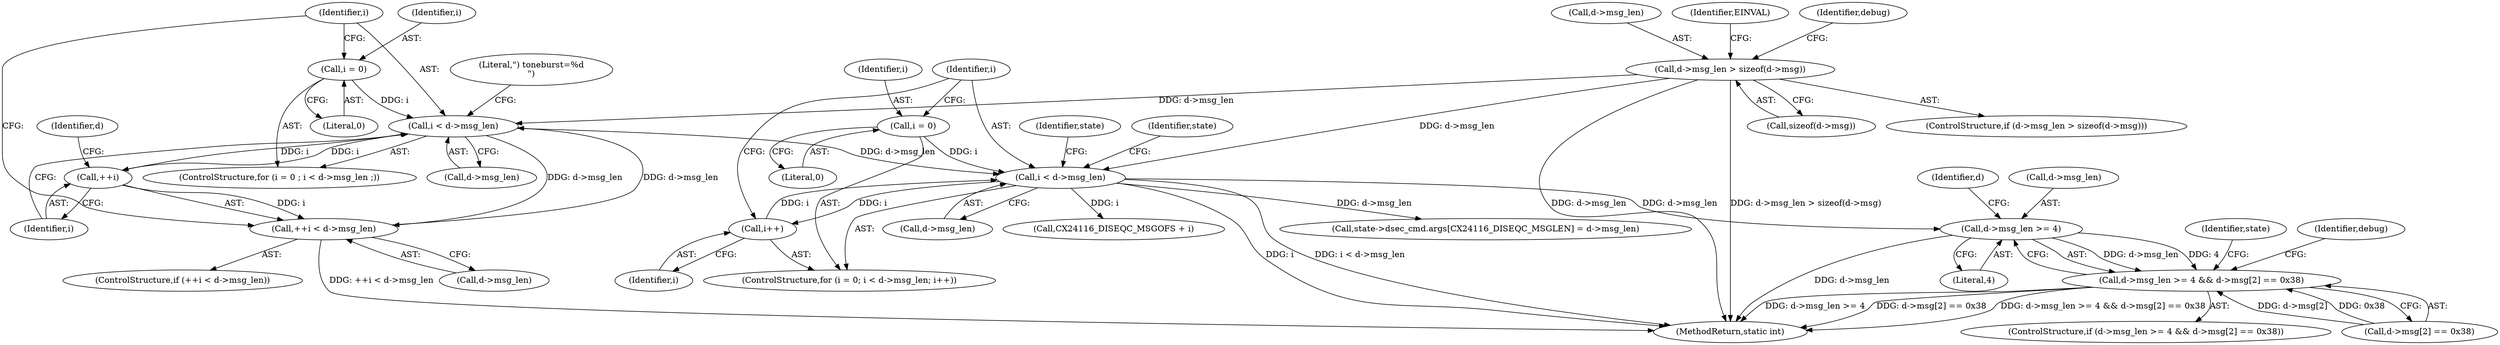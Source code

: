 digraph "0_linux_1fa2337a315a2448c5434f41e00d56b01a22283c@pointer" {
"1000240" [label="(Call,d->msg_len >= 4)"];
"1000164" [label="(Call,i < d->msg_len)"];
"1000169" [label="(Call,i++)"];
"1000161" [label="(Call,i = 0)"];
"1000126" [label="(Call,d->msg_len > sizeof(d->msg))"];
"1000144" [label="(Call,i < d->msg_len)"];
"1000141" [label="(Call,i = 0)"];
"1000152" [label="(Call,++i)"];
"1000151" [label="(Call,++i < d->msg_len)"];
"1000239" [label="(Call,d->msg_len >= 4 && d->msg[2] == 0x38)"];
"1000166" [label="(Call,d->msg_len)"];
"1000326" [label="(MethodReturn,static int)"];
"1000175" [label="(Identifier,state)"];
"1000126" [label="(Call,d->msg_len > sizeof(d->msg))"];
"1000151" [label="(Call,++i < d->msg_len)"];
"1000186" [label="(Call,state->dsec_cmd.args[CX24116_DISEQC_MSGLEN] = d->msg_len)"];
"1000130" [label="(Call,sizeof(d->msg))"];
"1000143" [label="(Literal,0)"];
"1000256" [label="(Identifier,state)"];
"1000270" [label="(Identifier,debug)"];
"1000155" [label="(Identifier,d)"];
"1000248" [label="(Identifier,d)"];
"1000141" [label="(Call,i = 0)"];
"1000140" [label="(ControlStructure,for (i = 0 ; i < d->msg_len ;))"];
"1000165" [label="(Identifier,i)"];
"1000190" [label="(Identifier,state)"];
"1000161" [label="(Call,i = 0)"];
"1000142" [label="(Identifier,i)"];
"1000164" [label="(Call,i < d->msg_len)"];
"1000136" [label="(Identifier,EINVAL)"];
"1000138" [label="(Identifier,debug)"];
"1000160" [label="(ControlStructure,for (i = 0; i < d->msg_len; i++))"];
"1000169" [label="(Call,i++)"];
"1000146" [label="(Call,d->msg_len)"];
"1000245" [label="(Call,d->msg[2] == 0x38)"];
"1000178" [label="(Call,CX24116_DISEQC_MSGOFS + i)"];
"1000153" [label="(Identifier,i)"];
"1000240" [label="(Call,d->msg_len >= 4)"];
"1000125" [label="(ControlStructure,if (d->msg_len > sizeof(d->msg)))"];
"1000162" [label="(Identifier,i)"];
"1000127" [label="(Call,d->msg_len)"];
"1000163" [label="(Literal,0)"];
"1000241" [label="(Call,d->msg_len)"];
"1000244" [label="(Literal,4)"];
"1000238" [label="(ControlStructure,if (d->msg_len >= 4 && d->msg[2] == 0x38))"];
"1000154" [label="(Call,d->msg_len)"];
"1000170" [label="(Identifier,i)"];
"1000152" [label="(Call,++i)"];
"1000145" [label="(Identifier,i)"];
"1000150" [label="(ControlStructure,if (++i < d->msg_len))"];
"1000158" [label="(Literal,\") toneburst=%d\n\")"];
"1000239" [label="(Call,d->msg_len >= 4 && d->msg[2] == 0x38)"];
"1000144" [label="(Call,i < d->msg_len)"];
"1000240" -> "1000239"  [label="AST: "];
"1000240" -> "1000244"  [label="CFG: "];
"1000241" -> "1000240"  [label="AST: "];
"1000244" -> "1000240"  [label="AST: "];
"1000248" -> "1000240"  [label="CFG: "];
"1000239" -> "1000240"  [label="CFG: "];
"1000240" -> "1000326"  [label="DDG: d->msg_len"];
"1000240" -> "1000239"  [label="DDG: d->msg_len"];
"1000240" -> "1000239"  [label="DDG: 4"];
"1000164" -> "1000240"  [label="DDG: d->msg_len"];
"1000164" -> "1000160"  [label="AST: "];
"1000164" -> "1000166"  [label="CFG: "];
"1000165" -> "1000164"  [label="AST: "];
"1000166" -> "1000164"  [label="AST: "];
"1000175" -> "1000164"  [label="CFG: "];
"1000190" -> "1000164"  [label="CFG: "];
"1000164" -> "1000326"  [label="DDG: i < d->msg_len"];
"1000164" -> "1000326"  [label="DDG: i"];
"1000169" -> "1000164"  [label="DDG: i"];
"1000161" -> "1000164"  [label="DDG: i"];
"1000126" -> "1000164"  [label="DDG: d->msg_len"];
"1000144" -> "1000164"  [label="DDG: d->msg_len"];
"1000164" -> "1000169"  [label="DDG: i"];
"1000164" -> "1000178"  [label="DDG: i"];
"1000164" -> "1000186"  [label="DDG: d->msg_len"];
"1000169" -> "1000160"  [label="AST: "];
"1000169" -> "1000170"  [label="CFG: "];
"1000170" -> "1000169"  [label="AST: "];
"1000165" -> "1000169"  [label="CFG: "];
"1000161" -> "1000160"  [label="AST: "];
"1000161" -> "1000163"  [label="CFG: "];
"1000162" -> "1000161"  [label="AST: "];
"1000163" -> "1000161"  [label="AST: "];
"1000165" -> "1000161"  [label="CFG: "];
"1000126" -> "1000125"  [label="AST: "];
"1000126" -> "1000130"  [label="CFG: "];
"1000127" -> "1000126"  [label="AST: "];
"1000130" -> "1000126"  [label="AST: "];
"1000136" -> "1000126"  [label="CFG: "];
"1000138" -> "1000126"  [label="CFG: "];
"1000126" -> "1000326"  [label="DDG: d->msg_len"];
"1000126" -> "1000326"  [label="DDG: d->msg_len > sizeof(d->msg)"];
"1000126" -> "1000144"  [label="DDG: d->msg_len"];
"1000144" -> "1000140"  [label="AST: "];
"1000144" -> "1000146"  [label="CFG: "];
"1000145" -> "1000144"  [label="AST: "];
"1000146" -> "1000144"  [label="AST: "];
"1000153" -> "1000144"  [label="CFG: "];
"1000158" -> "1000144"  [label="CFG: "];
"1000141" -> "1000144"  [label="DDG: i"];
"1000152" -> "1000144"  [label="DDG: i"];
"1000151" -> "1000144"  [label="DDG: d->msg_len"];
"1000144" -> "1000152"  [label="DDG: i"];
"1000144" -> "1000151"  [label="DDG: d->msg_len"];
"1000141" -> "1000140"  [label="AST: "];
"1000141" -> "1000143"  [label="CFG: "];
"1000142" -> "1000141"  [label="AST: "];
"1000143" -> "1000141"  [label="AST: "];
"1000145" -> "1000141"  [label="CFG: "];
"1000152" -> "1000151"  [label="AST: "];
"1000152" -> "1000153"  [label="CFG: "];
"1000153" -> "1000152"  [label="AST: "];
"1000155" -> "1000152"  [label="CFG: "];
"1000152" -> "1000151"  [label="DDG: i"];
"1000151" -> "1000150"  [label="AST: "];
"1000151" -> "1000154"  [label="CFG: "];
"1000154" -> "1000151"  [label="AST: "];
"1000145" -> "1000151"  [label="CFG: "];
"1000151" -> "1000326"  [label="DDG: ++i < d->msg_len"];
"1000239" -> "1000238"  [label="AST: "];
"1000239" -> "1000245"  [label="CFG: "];
"1000245" -> "1000239"  [label="AST: "];
"1000256" -> "1000239"  [label="CFG: "];
"1000270" -> "1000239"  [label="CFG: "];
"1000239" -> "1000326"  [label="DDG: d->msg_len >= 4 && d->msg[2] == 0x38"];
"1000239" -> "1000326"  [label="DDG: d->msg_len >= 4"];
"1000239" -> "1000326"  [label="DDG: d->msg[2] == 0x38"];
"1000245" -> "1000239"  [label="DDG: d->msg[2]"];
"1000245" -> "1000239"  [label="DDG: 0x38"];
}
